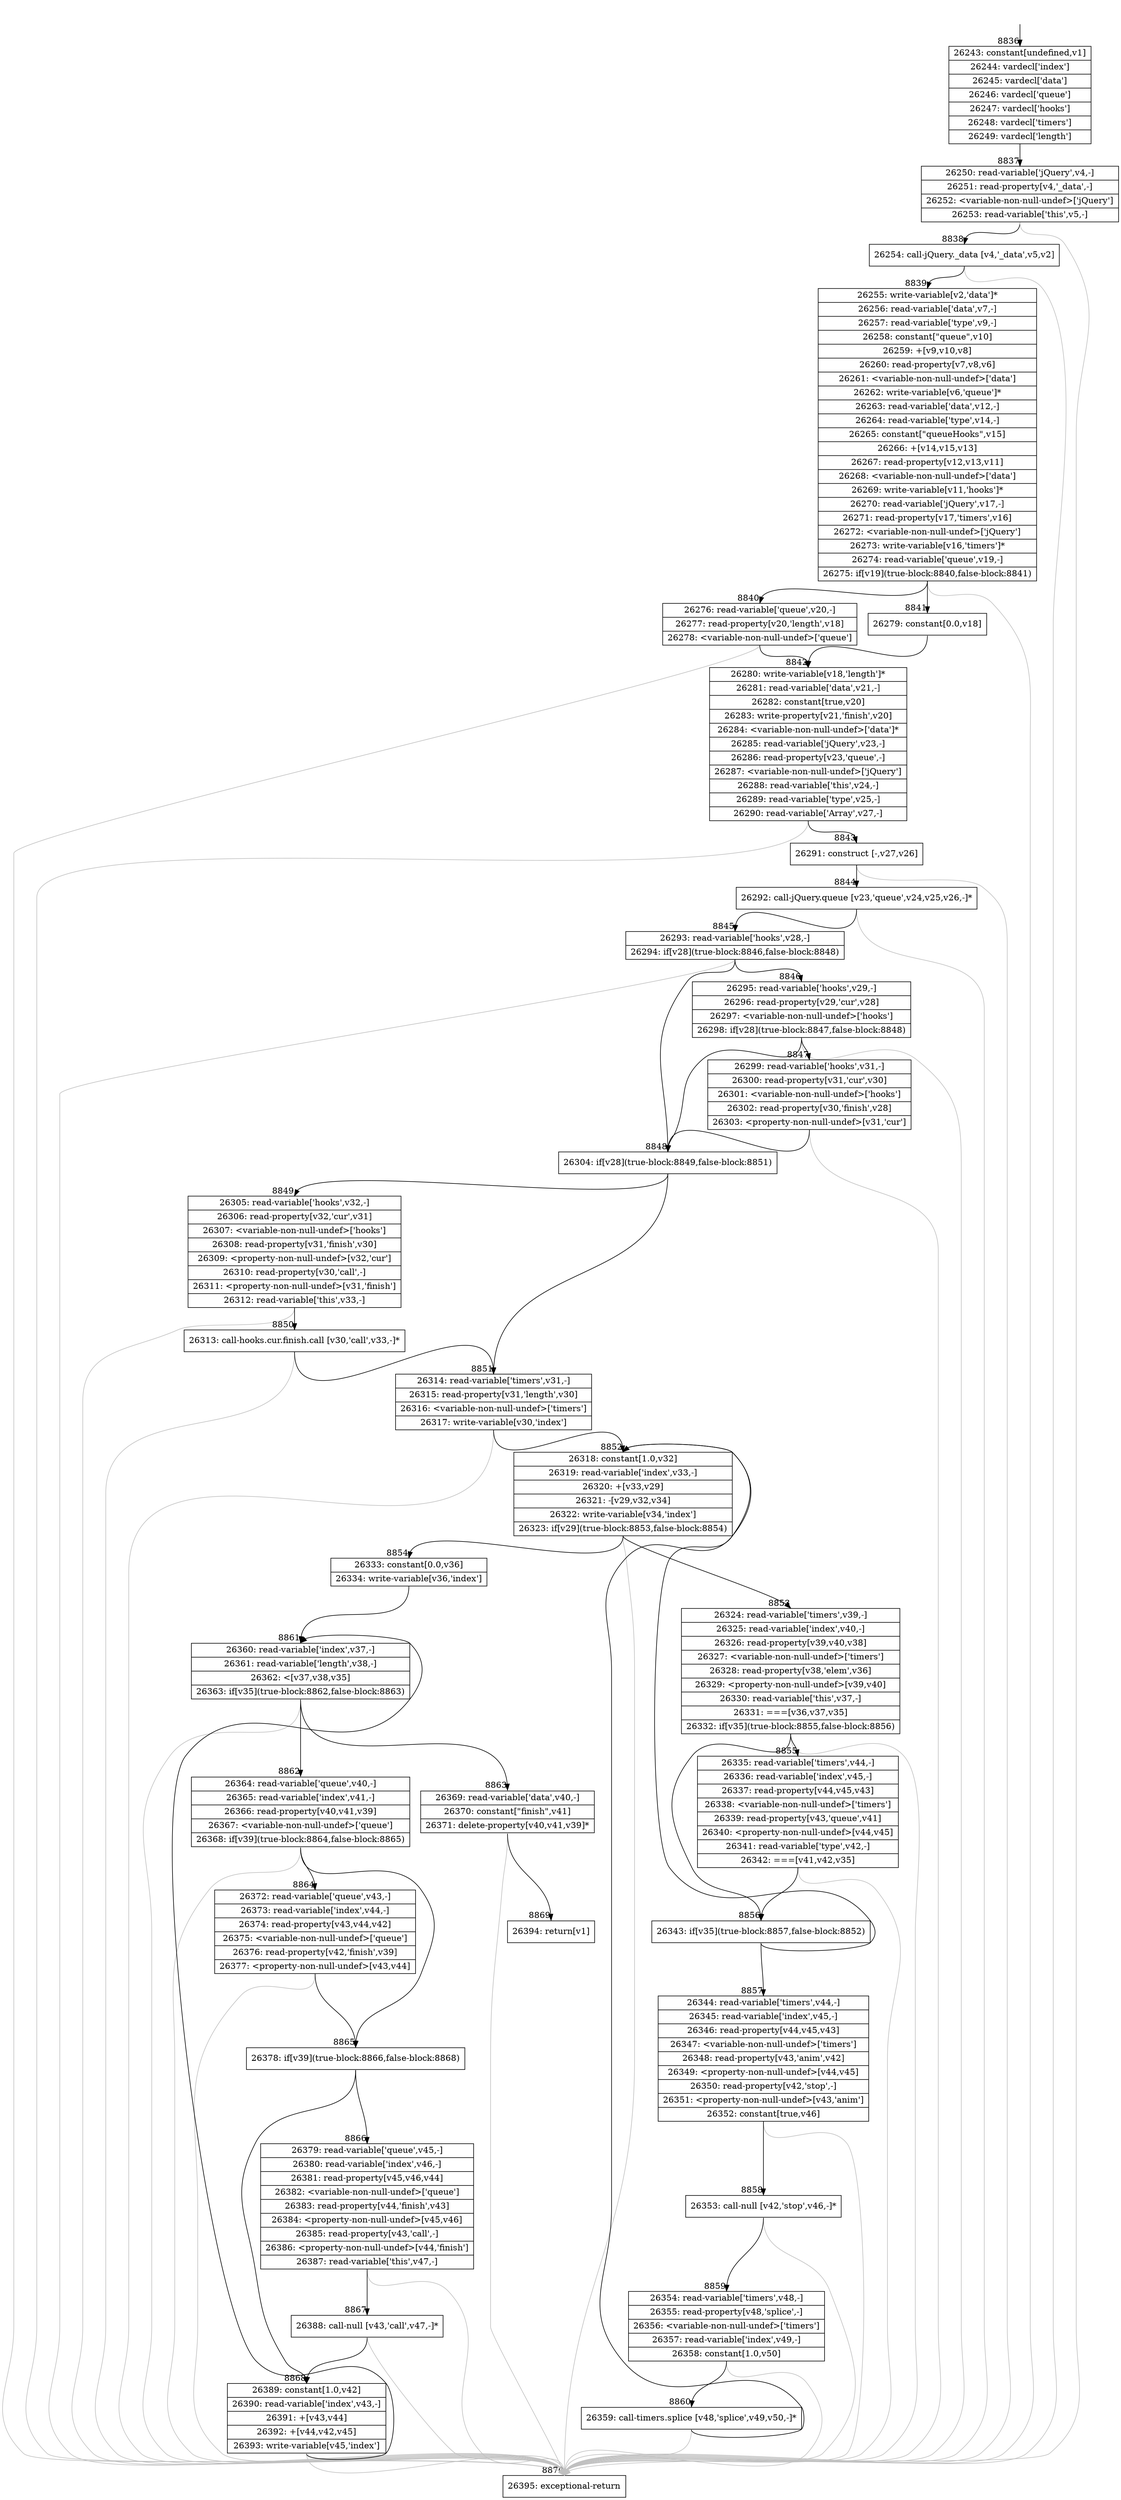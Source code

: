 digraph {
rankdir="TD"
BB_entry550[shape=none,label=""];
BB_entry550 -> BB8836 [tailport=s, headport=n, headlabel="    8836"]
BB8836 [shape=record label="{26243: constant[undefined,v1]|26244: vardecl['index']|26245: vardecl['data']|26246: vardecl['queue']|26247: vardecl['hooks']|26248: vardecl['timers']|26249: vardecl['length']}" ] 
BB8836 -> BB8837 [tailport=s, headport=n, headlabel="      8837"]
BB8837 [shape=record label="{26250: read-variable['jQuery',v4,-]|26251: read-property[v4,'_data',-]|26252: \<variable-non-null-undef\>['jQuery']|26253: read-variable['this',v5,-]}" ] 
BB8837 -> BB8838 [tailport=s, headport=n, headlabel="      8838"]
BB8837 -> BB8870 [tailport=s, headport=n, color=gray, headlabel="      8870"]
BB8838 [shape=record label="{26254: call-jQuery._data [v4,'_data',v5,v2]}" ] 
BB8838 -> BB8839 [tailport=s, headport=n, headlabel="      8839"]
BB8838 -> BB8870 [tailport=s, headport=n, color=gray]
BB8839 [shape=record label="{26255: write-variable[v2,'data']*|26256: read-variable['data',v7,-]|26257: read-variable['type',v9,-]|26258: constant[\"queue\",v10]|26259: +[v9,v10,v8]|26260: read-property[v7,v8,v6]|26261: \<variable-non-null-undef\>['data']|26262: write-variable[v6,'queue']*|26263: read-variable['data',v12,-]|26264: read-variable['type',v14,-]|26265: constant[\"queueHooks\",v15]|26266: +[v14,v15,v13]|26267: read-property[v12,v13,v11]|26268: \<variable-non-null-undef\>['data']|26269: write-variable[v11,'hooks']*|26270: read-variable['jQuery',v17,-]|26271: read-property[v17,'timers',v16]|26272: \<variable-non-null-undef\>['jQuery']|26273: write-variable[v16,'timers']*|26274: read-variable['queue',v19,-]|26275: if[v19](true-block:8840,false-block:8841)}" ] 
BB8839 -> BB8840 [tailport=s, headport=n, headlabel="      8840"]
BB8839 -> BB8841 [tailport=s, headport=n, headlabel="      8841"]
BB8839 -> BB8870 [tailport=s, headport=n, color=gray]
BB8840 [shape=record label="{26276: read-variable['queue',v20,-]|26277: read-property[v20,'length',v18]|26278: \<variable-non-null-undef\>['queue']}" ] 
BB8840 -> BB8842 [tailport=s, headport=n, headlabel="      8842"]
BB8840 -> BB8870 [tailport=s, headport=n, color=gray]
BB8841 [shape=record label="{26279: constant[0.0,v18]}" ] 
BB8841 -> BB8842 [tailport=s, headport=n]
BB8842 [shape=record label="{26280: write-variable[v18,'length']*|26281: read-variable['data',v21,-]|26282: constant[true,v20]|26283: write-property[v21,'finish',v20]|26284: \<variable-non-null-undef\>['data']*|26285: read-variable['jQuery',v23,-]|26286: read-property[v23,'queue',-]|26287: \<variable-non-null-undef\>['jQuery']|26288: read-variable['this',v24,-]|26289: read-variable['type',v25,-]|26290: read-variable['Array',v27,-]}" ] 
BB8842 -> BB8843 [tailport=s, headport=n, headlabel="      8843"]
BB8842 -> BB8870 [tailport=s, headport=n, color=gray]
BB8843 [shape=record label="{26291: construct [-,v27,v26]}" ] 
BB8843 -> BB8844 [tailport=s, headport=n, headlabel="      8844"]
BB8843 -> BB8870 [tailport=s, headport=n, color=gray]
BB8844 [shape=record label="{26292: call-jQuery.queue [v23,'queue',v24,v25,v26,-]*}" ] 
BB8844 -> BB8845 [tailport=s, headport=n, headlabel="      8845"]
BB8844 -> BB8870 [tailport=s, headport=n, color=gray]
BB8845 [shape=record label="{26293: read-variable['hooks',v28,-]|26294: if[v28](true-block:8846,false-block:8848)}" ] 
BB8845 -> BB8848 [tailport=s, headport=n, headlabel="      8848"]
BB8845 -> BB8846 [tailport=s, headport=n, headlabel="      8846"]
BB8845 -> BB8870 [tailport=s, headport=n, color=gray]
BB8846 [shape=record label="{26295: read-variable['hooks',v29,-]|26296: read-property[v29,'cur',v28]|26297: \<variable-non-null-undef\>['hooks']|26298: if[v28](true-block:8847,false-block:8848)}" ] 
BB8846 -> BB8848 [tailport=s, headport=n]
BB8846 -> BB8847 [tailport=s, headport=n, headlabel="      8847"]
BB8846 -> BB8870 [tailport=s, headport=n, color=gray]
BB8847 [shape=record label="{26299: read-variable['hooks',v31,-]|26300: read-property[v31,'cur',v30]|26301: \<variable-non-null-undef\>['hooks']|26302: read-property[v30,'finish',v28]|26303: \<property-non-null-undef\>[v31,'cur']}" ] 
BB8847 -> BB8848 [tailport=s, headport=n]
BB8847 -> BB8870 [tailport=s, headport=n, color=gray]
BB8848 [shape=record label="{26304: if[v28](true-block:8849,false-block:8851)}" ] 
BB8848 -> BB8849 [tailport=s, headport=n, headlabel="      8849"]
BB8848 -> BB8851 [tailport=s, headport=n, headlabel="      8851"]
BB8849 [shape=record label="{26305: read-variable['hooks',v32,-]|26306: read-property[v32,'cur',v31]|26307: \<variable-non-null-undef\>['hooks']|26308: read-property[v31,'finish',v30]|26309: \<property-non-null-undef\>[v32,'cur']|26310: read-property[v30,'call',-]|26311: \<property-non-null-undef\>[v31,'finish']|26312: read-variable['this',v33,-]}" ] 
BB8849 -> BB8850 [tailport=s, headport=n, headlabel="      8850"]
BB8849 -> BB8870 [tailport=s, headport=n, color=gray]
BB8850 [shape=record label="{26313: call-hooks.cur.finish.call [v30,'call',v33,-]*}" ] 
BB8850 -> BB8851 [tailport=s, headport=n]
BB8850 -> BB8870 [tailport=s, headport=n, color=gray]
BB8851 [shape=record label="{26314: read-variable['timers',v31,-]|26315: read-property[v31,'length',v30]|26316: \<variable-non-null-undef\>['timers']|26317: write-variable[v30,'index']}" ] 
BB8851 -> BB8852 [tailport=s, headport=n, headlabel="      8852"]
BB8851 -> BB8870 [tailport=s, headport=n, color=gray]
BB8852 [shape=record label="{26318: constant[1.0,v32]|26319: read-variable['index',v33,-]|26320: +[v33,v29]|26321: -[v29,v32,v34]|26322: write-variable[v34,'index']|26323: if[v29](true-block:8853,false-block:8854)}" ] 
BB8852 -> BB8853 [tailport=s, headport=n, headlabel="      8853"]
BB8852 -> BB8854 [tailport=s, headport=n, headlabel="      8854"]
BB8852 -> BB8870 [tailport=s, headport=n, color=gray]
BB8853 [shape=record label="{26324: read-variable['timers',v39,-]|26325: read-variable['index',v40,-]|26326: read-property[v39,v40,v38]|26327: \<variable-non-null-undef\>['timers']|26328: read-property[v38,'elem',v36]|26329: \<property-non-null-undef\>[v39,v40]|26330: read-variable['this',v37,-]|26331: ===[v36,v37,v35]|26332: if[v35](true-block:8855,false-block:8856)}" ] 
BB8853 -> BB8856 [tailport=s, headport=n, headlabel="      8856"]
BB8853 -> BB8855 [tailport=s, headport=n, headlabel="      8855"]
BB8853 -> BB8870 [tailport=s, headport=n, color=gray]
BB8854 [shape=record label="{26333: constant[0.0,v36]|26334: write-variable[v36,'index']}" ] 
BB8854 -> BB8861 [tailport=s, headport=n, headlabel="      8861"]
BB8855 [shape=record label="{26335: read-variable['timers',v44,-]|26336: read-variable['index',v45,-]|26337: read-property[v44,v45,v43]|26338: \<variable-non-null-undef\>['timers']|26339: read-property[v43,'queue',v41]|26340: \<property-non-null-undef\>[v44,v45]|26341: read-variable['type',v42,-]|26342: ===[v41,v42,v35]}" ] 
BB8855 -> BB8856 [tailport=s, headport=n]
BB8855 -> BB8870 [tailport=s, headport=n, color=gray]
BB8856 [shape=record label="{26343: if[v35](true-block:8857,false-block:8852)}" ] 
BB8856 -> BB8857 [tailport=s, headport=n, headlabel="      8857"]
BB8856 -> BB8852 [tailport=s, headport=n]
BB8857 [shape=record label="{26344: read-variable['timers',v44,-]|26345: read-variable['index',v45,-]|26346: read-property[v44,v45,v43]|26347: \<variable-non-null-undef\>['timers']|26348: read-property[v43,'anim',v42]|26349: \<property-non-null-undef\>[v44,v45]|26350: read-property[v42,'stop',-]|26351: \<property-non-null-undef\>[v43,'anim']|26352: constant[true,v46]}" ] 
BB8857 -> BB8858 [tailport=s, headport=n, headlabel="      8858"]
BB8857 -> BB8870 [tailport=s, headport=n, color=gray]
BB8858 [shape=record label="{26353: call-null [v42,'stop',v46,-]*}" ] 
BB8858 -> BB8859 [tailport=s, headport=n, headlabel="      8859"]
BB8858 -> BB8870 [tailport=s, headport=n, color=gray]
BB8859 [shape=record label="{26354: read-variable['timers',v48,-]|26355: read-property[v48,'splice',-]|26356: \<variable-non-null-undef\>['timers']|26357: read-variable['index',v49,-]|26358: constant[1.0,v50]}" ] 
BB8859 -> BB8860 [tailport=s, headport=n, headlabel="      8860"]
BB8859 -> BB8870 [tailport=s, headport=n, color=gray]
BB8860 [shape=record label="{26359: call-timers.splice [v48,'splice',v49,v50,-]*}" ] 
BB8860 -> BB8852 [tailport=s, headport=n]
BB8860 -> BB8870 [tailport=s, headport=n, color=gray]
BB8861 [shape=record label="{26360: read-variable['index',v37,-]|26361: read-variable['length',v38,-]|26362: \<[v37,v38,v35]|26363: if[v35](true-block:8862,false-block:8863)}" ] 
BB8861 -> BB8862 [tailport=s, headport=n, headlabel="      8862"]
BB8861 -> BB8863 [tailport=s, headport=n, headlabel="      8863"]
BB8861 -> BB8870 [tailport=s, headport=n, color=gray]
BB8862 [shape=record label="{26364: read-variable['queue',v40,-]|26365: read-variable['index',v41,-]|26366: read-property[v40,v41,v39]|26367: \<variable-non-null-undef\>['queue']|26368: if[v39](true-block:8864,false-block:8865)}" ] 
BB8862 -> BB8865 [tailport=s, headport=n, headlabel="      8865"]
BB8862 -> BB8864 [tailport=s, headport=n, headlabel="      8864"]
BB8862 -> BB8870 [tailport=s, headport=n, color=gray]
BB8863 [shape=record label="{26369: read-variable['data',v40,-]|26370: constant[\"finish\",v41]|26371: delete-property[v40,v41,v39]*}" ] 
BB8863 -> BB8869 [tailport=s, headport=n, headlabel="      8869"]
BB8863 -> BB8870 [tailport=s, headport=n, color=gray]
BB8864 [shape=record label="{26372: read-variable['queue',v43,-]|26373: read-variable['index',v44,-]|26374: read-property[v43,v44,v42]|26375: \<variable-non-null-undef\>['queue']|26376: read-property[v42,'finish',v39]|26377: \<property-non-null-undef\>[v43,v44]}" ] 
BB8864 -> BB8865 [tailport=s, headport=n]
BB8864 -> BB8870 [tailport=s, headport=n, color=gray]
BB8865 [shape=record label="{26378: if[v39](true-block:8866,false-block:8868)}" ] 
BB8865 -> BB8866 [tailport=s, headport=n, headlabel="      8866"]
BB8865 -> BB8868 [tailport=s, headport=n, headlabel="      8868"]
BB8866 [shape=record label="{26379: read-variable['queue',v45,-]|26380: read-variable['index',v46,-]|26381: read-property[v45,v46,v44]|26382: \<variable-non-null-undef\>['queue']|26383: read-property[v44,'finish',v43]|26384: \<property-non-null-undef\>[v45,v46]|26385: read-property[v43,'call',-]|26386: \<property-non-null-undef\>[v44,'finish']|26387: read-variable['this',v47,-]}" ] 
BB8866 -> BB8867 [tailport=s, headport=n, headlabel="      8867"]
BB8866 -> BB8870 [tailport=s, headport=n, color=gray]
BB8867 [shape=record label="{26388: call-null [v43,'call',v47,-]*}" ] 
BB8867 -> BB8868 [tailport=s, headport=n]
BB8867 -> BB8870 [tailport=s, headport=n, color=gray]
BB8868 [shape=record label="{26389: constant[1.0,v42]|26390: read-variable['index',v43,-]|26391: +[v43,v44]|26392: +[v44,v42,v45]|26393: write-variable[v45,'index']}" ] 
BB8868 -> BB8861 [tailport=s, headport=n]
BB8868 -> BB8870 [tailport=s, headport=n, color=gray]
BB8869 [shape=record label="{26394: return[v1]}" ] 
BB8870 [shape=record label="{26395: exceptional-return}" ] 
}

